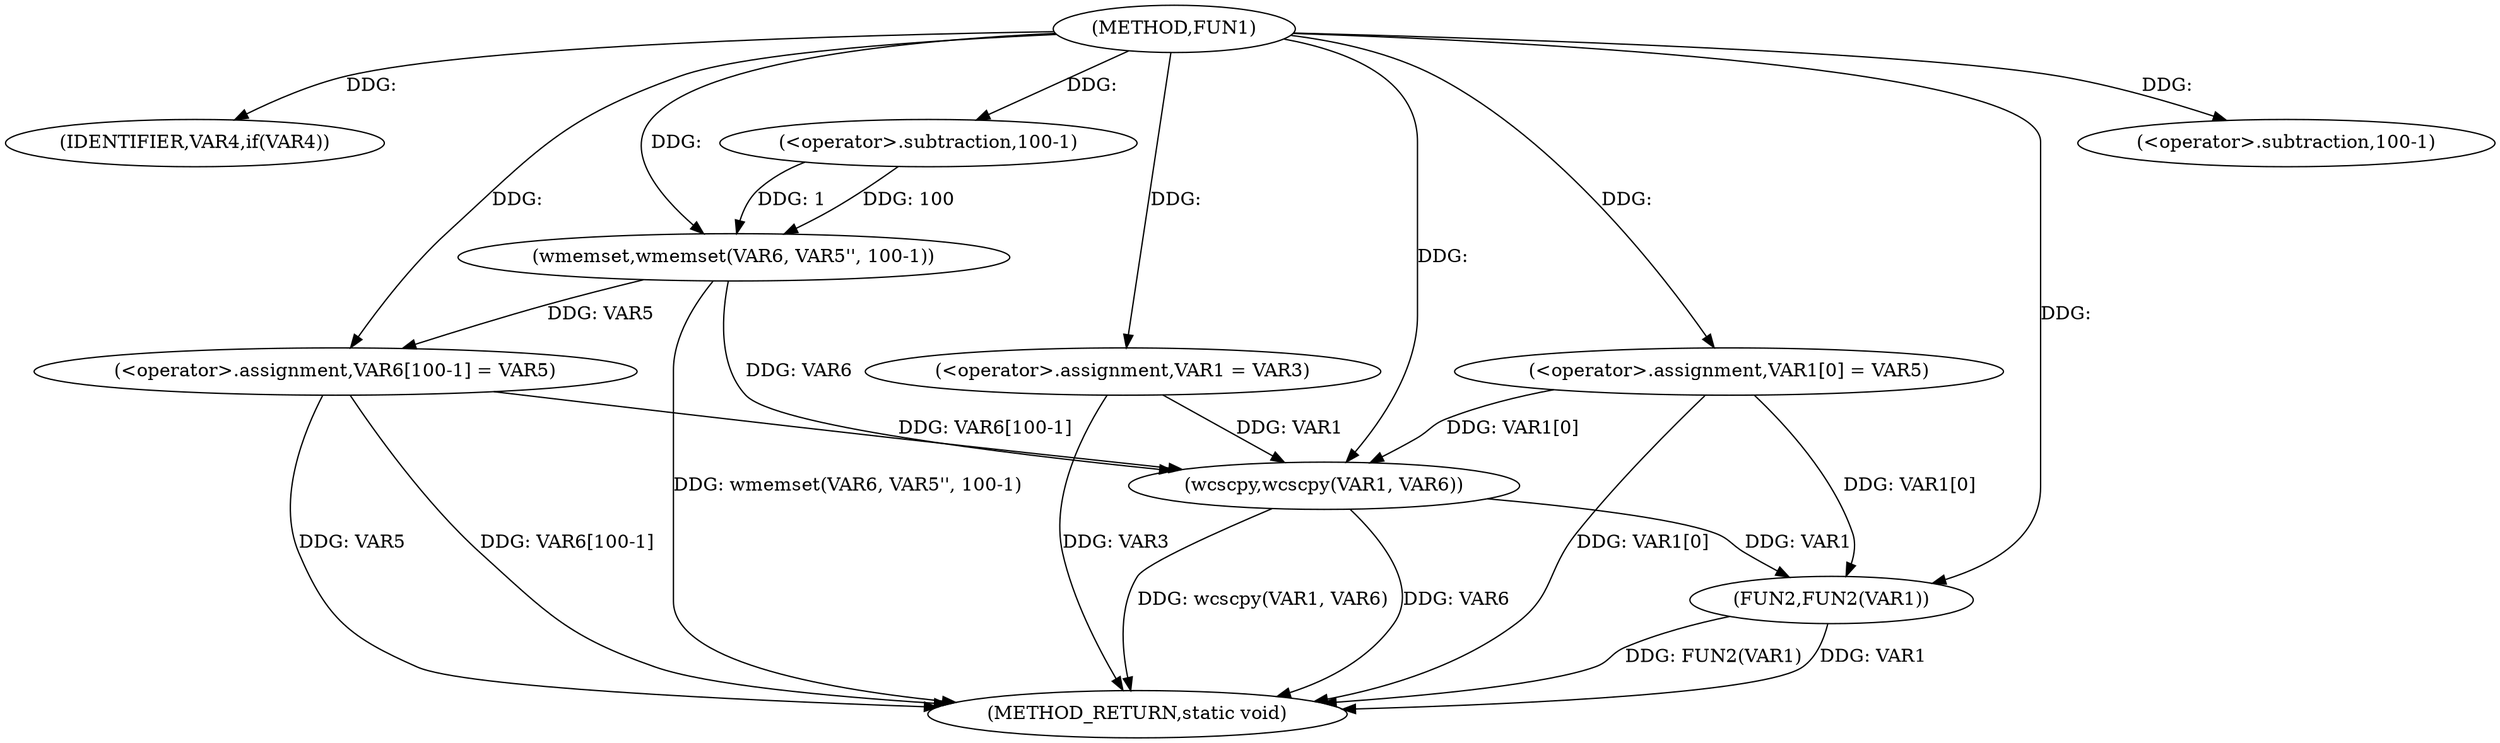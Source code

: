 digraph FUN1 {  
"1000100" [label = "(METHOD,FUN1)" ]
"1000136" [label = "(METHOD_RETURN,static void)" ]
"1000106" [label = "(IDENTIFIER,VAR4,if(VAR4))" ]
"1000108" [label = "(<operator>.assignment,VAR1 = VAR3)" ]
"1000111" [label = "(<operator>.assignment,VAR1[0] = VAR5)" ]
"1000118" [label = "(wmemset,wmemset(VAR6, VAR5'', 100-1))" ]
"1000121" [label = "(<operator>.subtraction,100-1)" ]
"1000124" [label = "(<operator>.assignment,VAR6[100-1] = VAR5)" ]
"1000127" [label = "(<operator>.subtraction,100-1)" ]
"1000131" [label = "(wcscpy,wcscpy(VAR1, VAR6))" ]
"1000134" [label = "(FUN2,FUN2(VAR1))" ]
  "1000124" -> "1000136"  [ label = "DDG: VAR5"] 
  "1000124" -> "1000136"  [ label = "DDG: VAR6[100-1]"] 
  "1000134" -> "1000136"  [ label = "DDG: FUN2(VAR1)"] 
  "1000118" -> "1000136"  [ label = "DDG: wmemset(VAR6, VAR5'', 100-1)"] 
  "1000131" -> "1000136"  [ label = "DDG: VAR6"] 
  "1000111" -> "1000136"  [ label = "DDG: VAR1[0]"] 
  "1000134" -> "1000136"  [ label = "DDG: VAR1"] 
  "1000108" -> "1000136"  [ label = "DDG: VAR3"] 
  "1000131" -> "1000136"  [ label = "DDG: wcscpy(VAR1, VAR6)"] 
  "1000100" -> "1000106"  [ label = "DDG: "] 
  "1000100" -> "1000108"  [ label = "DDG: "] 
  "1000100" -> "1000111"  [ label = "DDG: "] 
  "1000100" -> "1000118"  [ label = "DDG: "] 
  "1000121" -> "1000118"  [ label = "DDG: 100"] 
  "1000121" -> "1000118"  [ label = "DDG: 1"] 
  "1000100" -> "1000121"  [ label = "DDG: "] 
  "1000118" -> "1000124"  [ label = "DDG: VAR5"] 
  "1000100" -> "1000124"  [ label = "DDG: "] 
  "1000100" -> "1000127"  [ label = "DDG: "] 
  "1000111" -> "1000131"  [ label = "DDG: VAR1[0]"] 
  "1000108" -> "1000131"  [ label = "DDG: VAR1"] 
  "1000100" -> "1000131"  [ label = "DDG: "] 
  "1000124" -> "1000131"  [ label = "DDG: VAR6[100-1]"] 
  "1000118" -> "1000131"  [ label = "DDG: VAR6"] 
  "1000131" -> "1000134"  [ label = "DDG: VAR1"] 
  "1000111" -> "1000134"  [ label = "DDG: VAR1[0]"] 
  "1000100" -> "1000134"  [ label = "DDG: "] 
}
